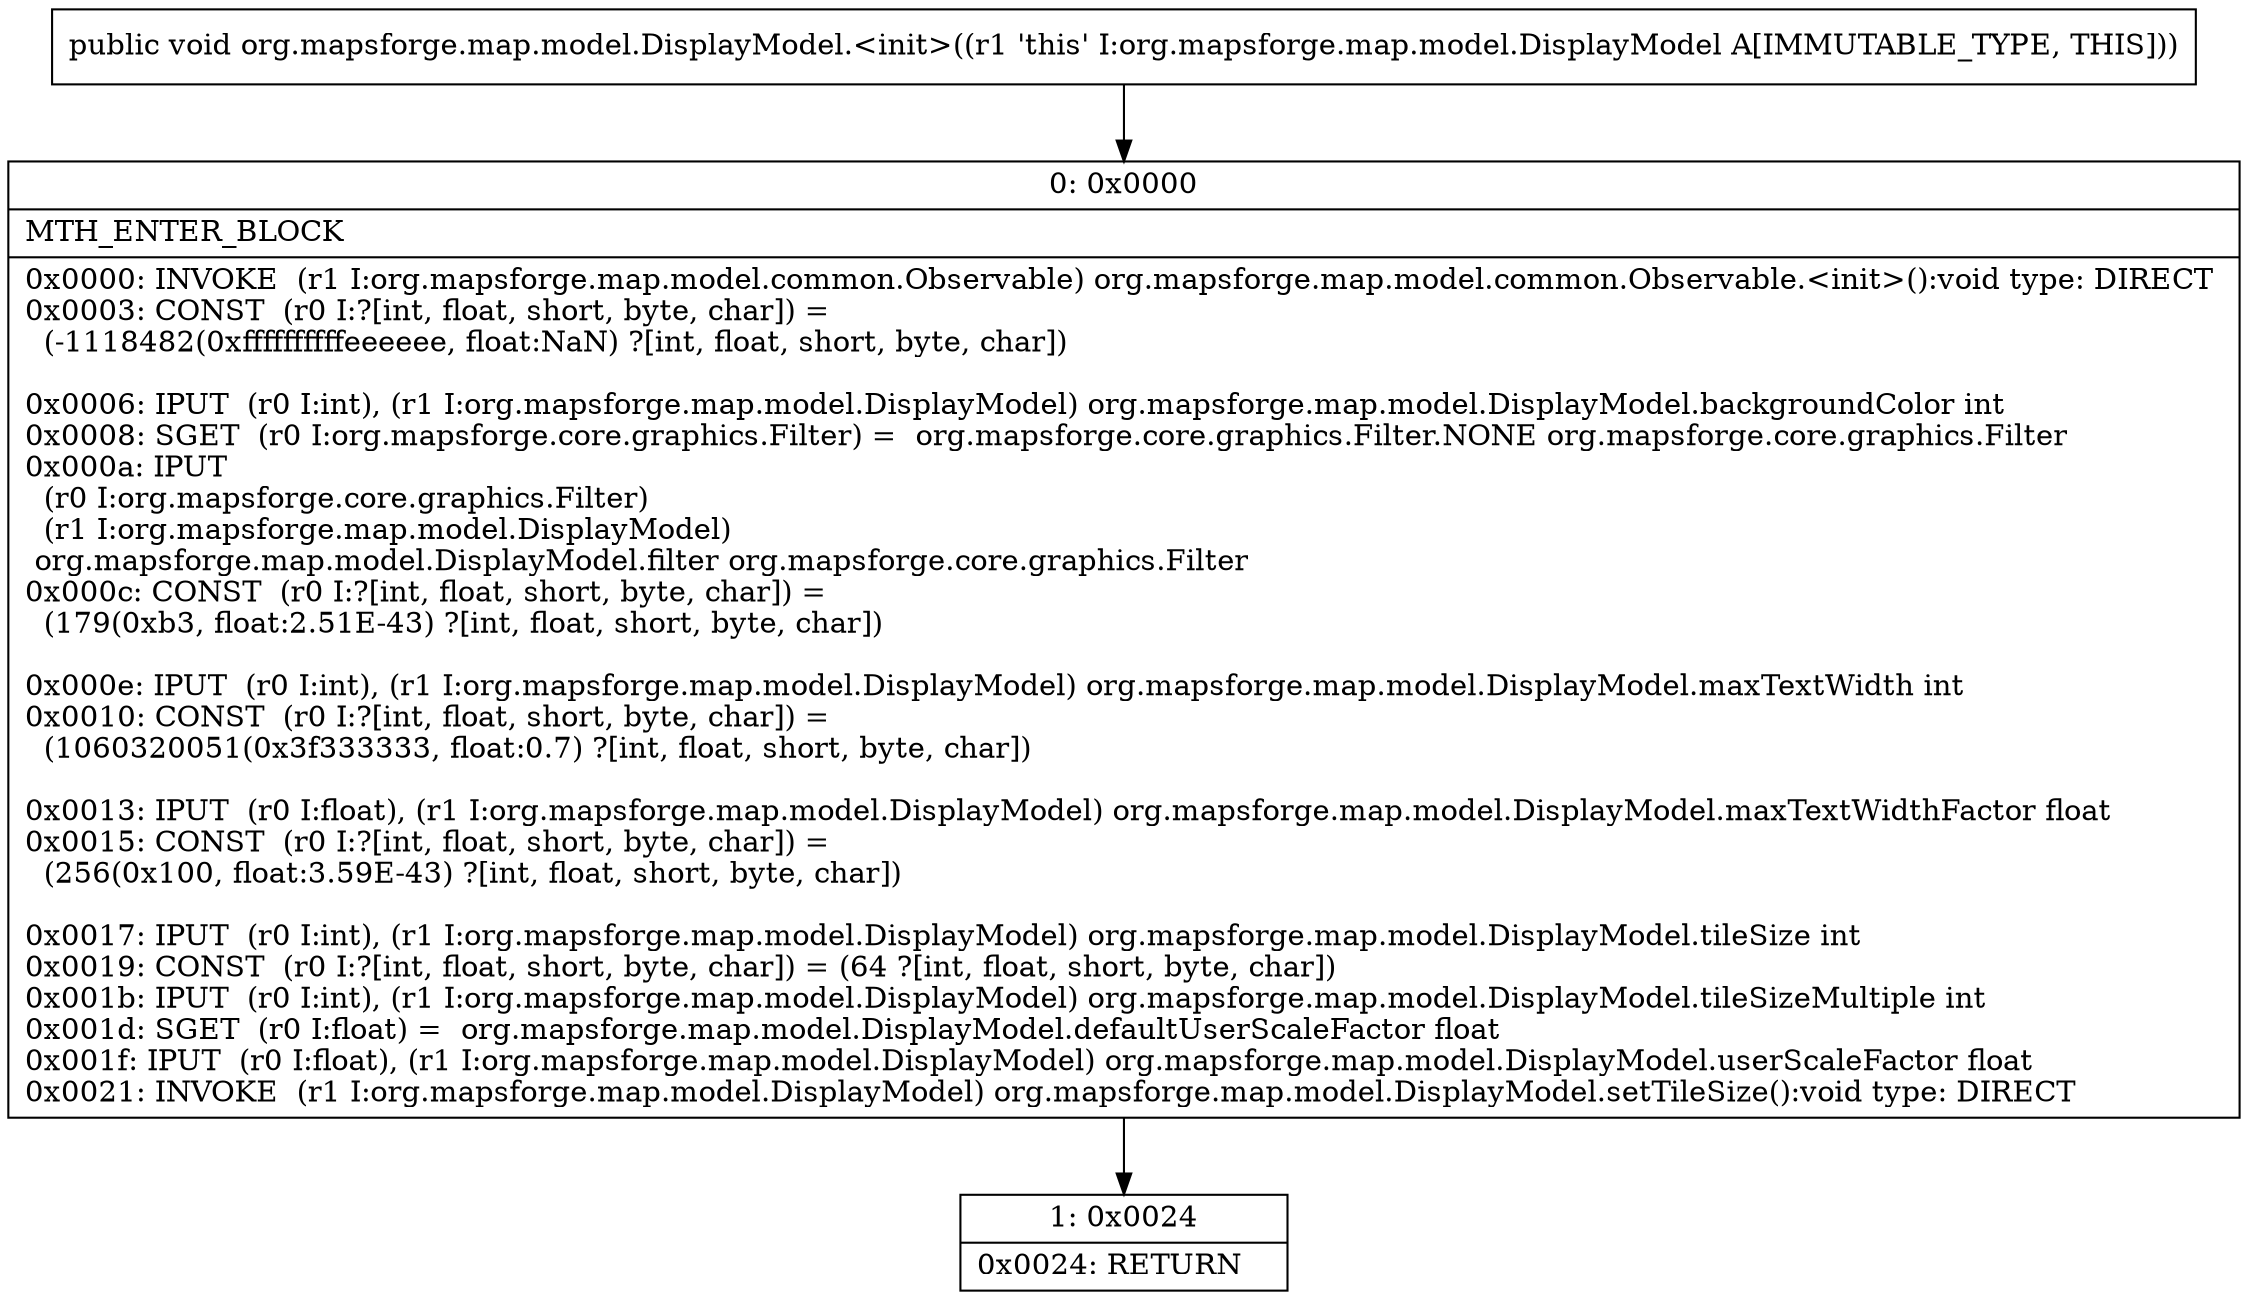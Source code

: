 digraph "CFG fororg.mapsforge.map.model.DisplayModel.\<init\>()V" {
Node_0 [shape=record,label="{0\:\ 0x0000|MTH_ENTER_BLOCK\l|0x0000: INVOKE  (r1 I:org.mapsforge.map.model.common.Observable) org.mapsforge.map.model.common.Observable.\<init\>():void type: DIRECT \l0x0003: CONST  (r0 I:?[int, float, short, byte, char]) = \l  (\-1118482(0xffffffffffeeeeee, float:NaN) ?[int, float, short, byte, char])\l \l0x0006: IPUT  (r0 I:int), (r1 I:org.mapsforge.map.model.DisplayModel) org.mapsforge.map.model.DisplayModel.backgroundColor int \l0x0008: SGET  (r0 I:org.mapsforge.core.graphics.Filter) =  org.mapsforge.core.graphics.Filter.NONE org.mapsforge.core.graphics.Filter \l0x000a: IPUT  \l  (r0 I:org.mapsforge.core.graphics.Filter)\l  (r1 I:org.mapsforge.map.model.DisplayModel)\l org.mapsforge.map.model.DisplayModel.filter org.mapsforge.core.graphics.Filter \l0x000c: CONST  (r0 I:?[int, float, short, byte, char]) = \l  (179(0xb3, float:2.51E\-43) ?[int, float, short, byte, char])\l \l0x000e: IPUT  (r0 I:int), (r1 I:org.mapsforge.map.model.DisplayModel) org.mapsforge.map.model.DisplayModel.maxTextWidth int \l0x0010: CONST  (r0 I:?[int, float, short, byte, char]) = \l  (1060320051(0x3f333333, float:0.7) ?[int, float, short, byte, char])\l \l0x0013: IPUT  (r0 I:float), (r1 I:org.mapsforge.map.model.DisplayModel) org.mapsforge.map.model.DisplayModel.maxTextWidthFactor float \l0x0015: CONST  (r0 I:?[int, float, short, byte, char]) = \l  (256(0x100, float:3.59E\-43) ?[int, float, short, byte, char])\l \l0x0017: IPUT  (r0 I:int), (r1 I:org.mapsforge.map.model.DisplayModel) org.mapsforge.map.model.DisplayModel.tileSize int \l0x0019: CONST  (r0 I:?[int, float, short, byte, char]) = (64 ?[int, float, short, byte, char]) \l0x001b: IPUT  (r0 I:int), (r1 I:org.mapsforge.map.model.DisplayModel) org.mapsforge.map.model.DisplayModel.tileSizeMultiple int \l0x001d: SGET  (r0 I:float) =  org.mapsforge.map.model.DisplayModel.defaultUserScaleFactor float \l0x001f: IPUT  (r0 I:float), (r1 I:org.mapsforge.map.model.DisplayModel) org.mapsforge.map.model.DisplayModel.userScaleFactor float \l0x0021: INVOKE  (r1 I:org.mapsforge.map.model.DisplayModel) org.mapsforge.map.model.DisplayModel.setTileSize():void type: DIRECT \l}"];
Node_1 [shape=record,label="{1\:\ 0x0024|0x0024: RETURN   \l}"];
MethodNode[shape=record,label="{public void org.mapsforge.map.model.DisplayModel.\<init\>((r1 'this' I:org.mapsforge.map.model.DisplayModel A[IMMUTABLE_TYPE, THIS])) }"];
MethodNode -> Node_0;
Node_0 -> Node_1;
}

